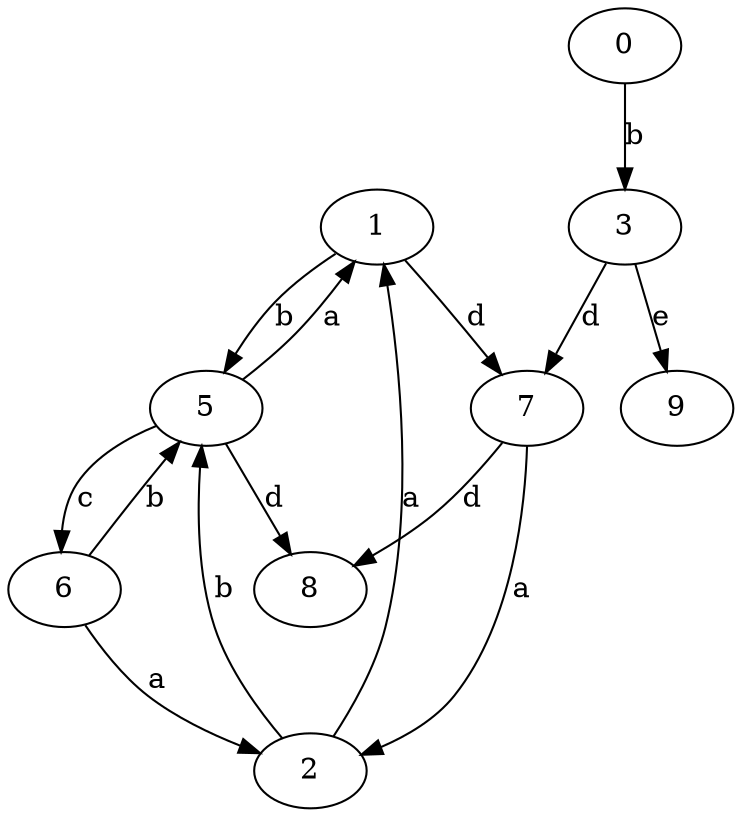 strict digraph  {
1;
2;
0;
3;
5;
6;
7;
8;
9;
1 -> 5  [label=b];
1 -> 7  [label=d];
2 -> 1  [label=a];
2 -> 5  [label=b];
0 -> 3  [label=b];
3 -> 7  [label=d];
3 -> 9  [label=e];
5 -> 1  [label=a];
5 -> 6  [label=c];
5 -> 8  [label=d];
6 -> 2  [label=a];
6 -> 5  [label=b];
7 -> 2  [label=a];
7 -> 8  [label=d];
}
